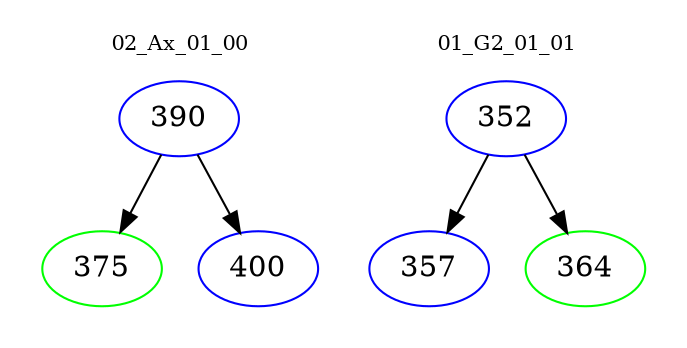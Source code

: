 digraph{
subgraph cluster_0 {
color = white
label = "02_Ax_01_00";
fontsize=10;
T0_390 [label="390", color="blue"]
T0_390 -> T0_375 [color="black"]
T0_375 [label="375", color="green"]
T0_390 -> T0_400 [color="black"]
T0_400 [label="400", color="blue"]
}
subgraph cluster_1 {
color = white
label = "01_G2_01_01";
fontsize=10;
T1_352 [label="352", color="blue"]
T1_352 -> T1_357 [color="black"]
T1_357 [label="357", color="blue"]
T1_352 -> T1_364 [color="black"]
T1_364 [label="364", color="green"]
}
}

